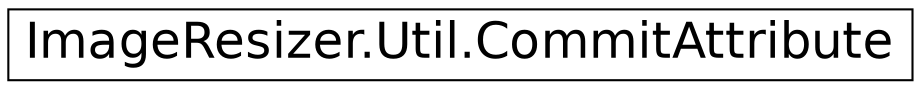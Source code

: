 digraph G
{
  edge [fontname="Helvetica",fontsize="24",labelfontname="Helvetica",labelfontsize="24"];
  node [fontname="Helvetica",fontsize="24",shape=record];
  rankdir="LR";
  Node1 [label="ImageResizer.Util.CommitAttribute",height=0.2,width=0.4,color="black", fillcolor="white", style="filled",URL="$class_image_resizer_1_1_util_1_1_commit_attribute.html"];
}
